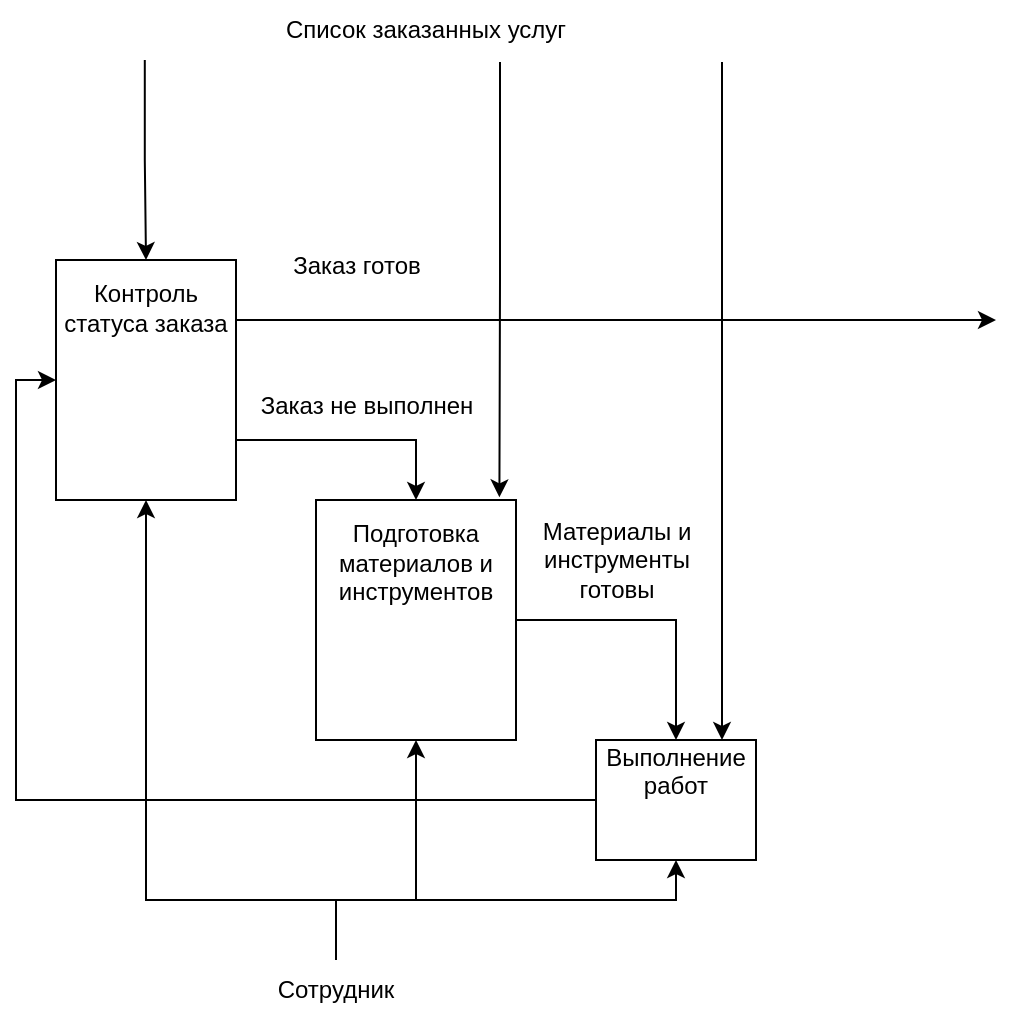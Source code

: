<mxfile version="22.0.5" type="github">
  <diagram name="Страница — 1" id="UH5BMYs6y5BwK-w0jCb2">
    <mxGraphModel dx="1290" dy="662" grid="1" gridSize="10" guides="1" tooltips="1" connect="1" arrows="1" fold="1" page="1" pageScale="1" pageWidth="827" pageHeight="1169" math="0" shadow="0">
      <root>
        <mxCell id="0" />
        <mxCell id="1" parent="0" />
        <mxCell id="kWwd_5JF9ffe_0GtDZmV-7" style="edgeStyle=orthogonalEdgeStyle;rounded=0;orthogonalLoop=1;jettySize=auto;html=1;exitX=1;exitY=0.75;exitDx=0;exitDy=0;entryX=0.5;entryY=0;entryDx=0;entryDy=0;" edge="1" parent="1" source="kWwd_5JF9ffe_0GtDZmV-2" target="kWwd_5JF9ffe_0GtDZmV-3">
          <mxGeometry relative="1" as="geometry" />
        </mxCell>
        <mxCell id="kWwd_5JF9ffe_0GtDZmV-10" style="edgeStyle=orthogonalEdgeStyle;rounded=0;orthogonalLoop=1;jettySize=auto;html=1;exitX=1;exitY=0.25;exitDx=0;exitDy=0;" edge="1" parent="1" source="kWwd_5JF9ffe_0GtDZmV-2">
          <mxGeometry relative="1" as="geometry">
            <mxPoint x="640" y="230" as="targetPoint" />
          </mxGeometry>
        </mxCell>
        <mxCell id="kWwd_5JF9ffe_0GtDZmV-2" value="&lt;div style=&quot;&quot;&gt;&lt;span style=&quot;background-color: initial;&quot;&gt;Контроль статуса заказа&lt;/span&gt;&lt;/div&gt;&lt;br&gt;&lt;br&gt;&lt;br&gt;&lt;br&gt;&lt;br&gt;" style="rounded=0;whiteSpace=wrap;html=1;align=center;" vertex="1" parent="1">
          <mxGeometry x="170" y="200" width="90" height="120" as="geometry" />
        </mxCell>
        <mxCell id="kWwd_5JF9ffe_0GtDZmV-11" style="edgeStyle=orthogonalEdgeStyle;rounded=0;orthogonalLoop=1;jettySize=auto;html=1;exitX=1;exitY=0.5;exitDx=0;exitDy=0;entryX=0.5;entryY=0;entryDx=0;entryDy=0;" edge="1" parent="1" source="kWwd_5JF9ffe_0GtDZmV-3" target="kWwd_5JF9ffe_0GtDZmV-4">
          <mxGeometry relative="1" as="geometry" />
        </mxCell>
        <mxCell id="kWwd_5JF9ffe_0GtDZmV-3" value="Подготовка материалов и инструментов&lt;br&gt;&lt;br&gt;&lt;br&gt;&lt;br&gt;&lt;br&gt;" style="rounded=0;whiteSpace=wrap;html=1;" vertex="1" parent="1">
          <mxGeometry x="300" y="320" width="100" height="120" as="geometry" />
        </mxCell>
        <mxCell id="kWwd_5JF9ffe_0GtDZmV-5" style="edgeStyle=orthogonalEdgeStyle;rounded=0;orthogonalLoop=1;jettySize=auto;html=1;exitX=0;exitY=0.5;exitDx=0;exitDy=0;entryX=0;entryY=0.5;entryDx=0;entryDy=0;" edge="1" parent="1" source="kWwd_5JF9ffe_0GtDZmV-4" target="kWwd_5JF9ffe_0GtDZmV-2">
          <mxGeometry relative="1" as="geometry" />
        </mxCell>
        <mxCell id="kWwd_5JF9ffe_0GtDZmV-4" value="Выполнение работ&lt;br&gt;&lt;br&gt;&lt;br&gt;" style="rounded=0;whiteSpace=wrap;html=1;" vertex="1" parent="1">
          <mxGeometry x="440" y="440" width="80" height="60" as="geometry" />
        </mxCell>
        <mxCell id="kWwd_5JF9ffe_0GtDZmV-8" value="Заказ не выполнен" style="text;html=1;align=center;verticalAlign=middle;resizable=0;points=[];autosize=1;strokeColor=none;fillColor=none;" vertex="1" parent="1">
          <mxGeometry x="260" y="258" width="130" height="30" as="geometry" />
        </mxCell>
        <mxCell id="kWwd_5JF9ffe_0GtDZmV-9" value="Заказ готов" style="text;html=1;align=center;verticalAlign=middle;resizable=0;points=[];autosize=1;strokeColor=none;fillColor=none;" vertex="1" parent="1">
          <mxGeometry x="275" y="188" width="90" height="30" as="geometry" />
        </mxCell>
        <mxCell id="kWwd_5JF9ffe_0GtDZmV-14" style="edgeStyle=orthogonalEdgeStyle;rounded=0;orthogonalLoop=1;jettySize=auto;html=1;exitX=0.12;exitY=1;exitDx=0;exitDy=0;exitPerimeter=0;entryX=0.5;entryY=0;entryDx=0;entryDy=0;" edge="1" parent="1" source="kWwd_5JF9ffe_0GtDZmV-12" target="kWwd_5JF9ffe_0GtDZmV-2">
          <mxGeometry relative="1" as="geometry" />
        </mxCell>
        <mxCell id="kWwd_5JF9ffe_0GtDZmV-17" style="edgeStyle=orthogonalEdgeStyle;rounded=0;orthogonalLoop=1;jettySize=auto;html=1;exitX=0.9;exitY=1;exitDx=0;exitDy=1;exitPerimeter=0;" edge="1" parent="1" source="kWwd_5JF9ffe_0GtDZmV-12">
          <mxGeometry relative="1" as="geometry">
            <mxPoint x="503" y="440" as="targetPoint" />
          </mxGeometry>
        </mxCell>
        <mxCell id="kWwd_5JF9ffe_0GtDZmV-12" value="Список заказанных услуг" style="text;html=1;strokeColor=none;fillColor=none;align=center;verticalAlign=middle;whiteSpace=wrap;rounded=0;points=[[0,0,0,0,0],[0,0.25,0,0,0],[0,0.5,0,0,0],[0,0.75,0,0,0],[0,1,0,0,0],[0.12,1,0,0,0],[0.25,0,0,0,0],[0.25,1,0,0,0],[0.5,0,0,0,0],[0.55,1,0,0,0],[0.6,1,0,0,1],[0.75,0,0,0,0],[0.85,1,0,0,0],[0.9,1,0,0,1],[1,0,0,0,0],[1,0.25,0,0,0],[1,0.5,0,0,0],[1,0.75,0,0,0],[1,1,0,0,0]];" vertex="1" parent="1">
          <mxGeometry x="170" y="70" width="370" height="30" as="geometry" />
        </mxCell>
        <mxCell id="kWwd_5JF9ffe_0GtDZmV-15" style="edgeStyle=orthogonalEdgeStyle;rounded=0;orthogonalLoop=1;jettySize=auto;html=1;exitX=0.6;exitY=1;exitDx=0;exitDy=1;exitPerimeter=0;entryX=0.917;entryY=-0.011;entryDx=0;entryDy=0;entryPerimeter=0;" edge="1" parent="1" source="kWwd_5JF9ffe_0GtDZmV-12" target="kWwd_5JF9ffe_0GtDZmV-3">
          <mxGeometry relative="1" as="geometry" />
        </mxCell>
        <mxCell id="kWwd_5JF9ffe_0GtDZmV-18" value="Материалы и &lt;br&gt;инструменты &lt;br&gt;готовы" style="text;html=1;align=center;verticalAlign=middle;resizable=0;points=[];autosize=1;strokeColor=none;fillColor=none;" vertex="1" parent="1">
          <mxGeometry x="400" y="320" width="100" height="60" as="geometry" />
        </mxCell>
        <mxCell id="kWwd_5JF9ffe_0GtDZmV-20" style="edgeStyle=orthogonalEdgeStyle;rounded=0;orthogonalLoop=1;jettySize=auto;html=1;exitX=0.5;exitY=0;exitDx=0;exitDy=0;entryX=0.5;entryY=1;entryDx=0;entryDy=0;" edge="1" parent="1" source="kWwd_5JF9ffe_0GtDZmV-19" target="kWwd_5JF9ffe_0GtDZmV-2">
          <mxGeometry relative="1" as="geometry">
            <Array as="points">
              <mxPoint x="310" y="520" />
              <mxPoint x="215" y="520" />
            </Array>
          </mxGeometry>
        </mxCell>
        <mxCell id="kWwd_5JF9ffe_0GtDZmV-21" style="edgeStyle=orthogonalEdgeStyle;rounded=0;orthogonalLoop=1;jettySize=auto;html=1;exitX=0.5;exitY=0;exitDx=0;exitDy=0;entryX=0.5;entryY=1;entryDx=0;entryDy=0;" edge="1" parent="1" source="kWwd_5JF9ffe_0GtDZmV-19" target="kWwd_5JF9ffe_0GtDZmV-3">
          <mxGeometry relative="1" as="geometry">
            <Array as="points">
              <mxPoint x="310" y="520" />
              <mxPoint x="350" y="520" />
            </Array>
          </mxGeometry>
        </mxCell>
        <mxCell id="kWwd_5JF9ffe_0GtDZmV-22" style="edgeStyle=orthogonalEdgeStyle;rounded=0;orthogonalLoop=1;jettySize=auto;html=1;exitX=0.5;exitY=0;exitDx=0;exitDy=0;entryX=0.5;entryY=1;entryDx=0;entryDy=0;" edge="1" parent="1" source="kWwd_5JF9ffe_0GtDZmV-19" target="kWwd_5JF9ffe_0GtDZmV-4">
          <mxGeometry relative="1" as="geometry">
            <Array as="points">
              <mxPoint x="310" y="520" />
              <mxPoint x="480" y="520" />
            </Array>
          </mxGeometry>
        </mxCell>
        <mxCell id="kWwd_5JF9ffe_0GtDZmV-19" value="Сотрудник" style="text;html=1;strokeColor=none;fillColor=none;align=center;verticalAlign=middle;whiteSpace=wrap;rounded=0;" vertex="1" parent="1">
          <mxGeometry x="280" y="550" width="60" height="30" as="geometry" />
        </mxCell>
      </root>
    </mxGraphModel>
  </diagram>
</mxfile>
